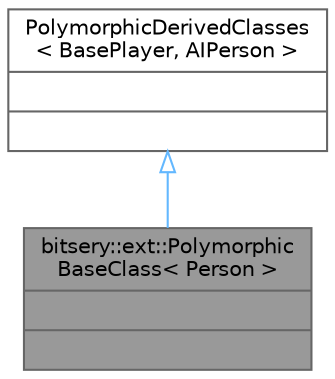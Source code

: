 digraph "bitsery::ext::PolymorphicBaseClass&lt; Person &gt;"
{
 // LATEX_PDF_SIZE
  bgcolor="transparent";
  edge [fontname=Helvetica,fontsize=10,labelfontname=Helvetica,labelfontsize=10];
  node [fontname=Helvetica,fontsize=10,shape=box,height=0.2,width=0.4];
  Node1 [shape=record,label="{bitsery::ext::Polymorphic\lBaseClass\< Person \>\n||}",height=0.2,width=0.4,color="gray40", fillcolor="grey60", style="filled", fontcolor="black",tooltip=" "];
  Node2 -> Node1 [dir="back",color="steelblue1",style="solid",arrowtail="onormal"];
  Node2 [shape=record,label="{PolymorphicDerivedClasses\l\< BasePlayer, AIPerson \>\n||}",height=0.2,width=0.4,color="gray40", fillcolor="white", style="filled",tooltip=" "];
}
